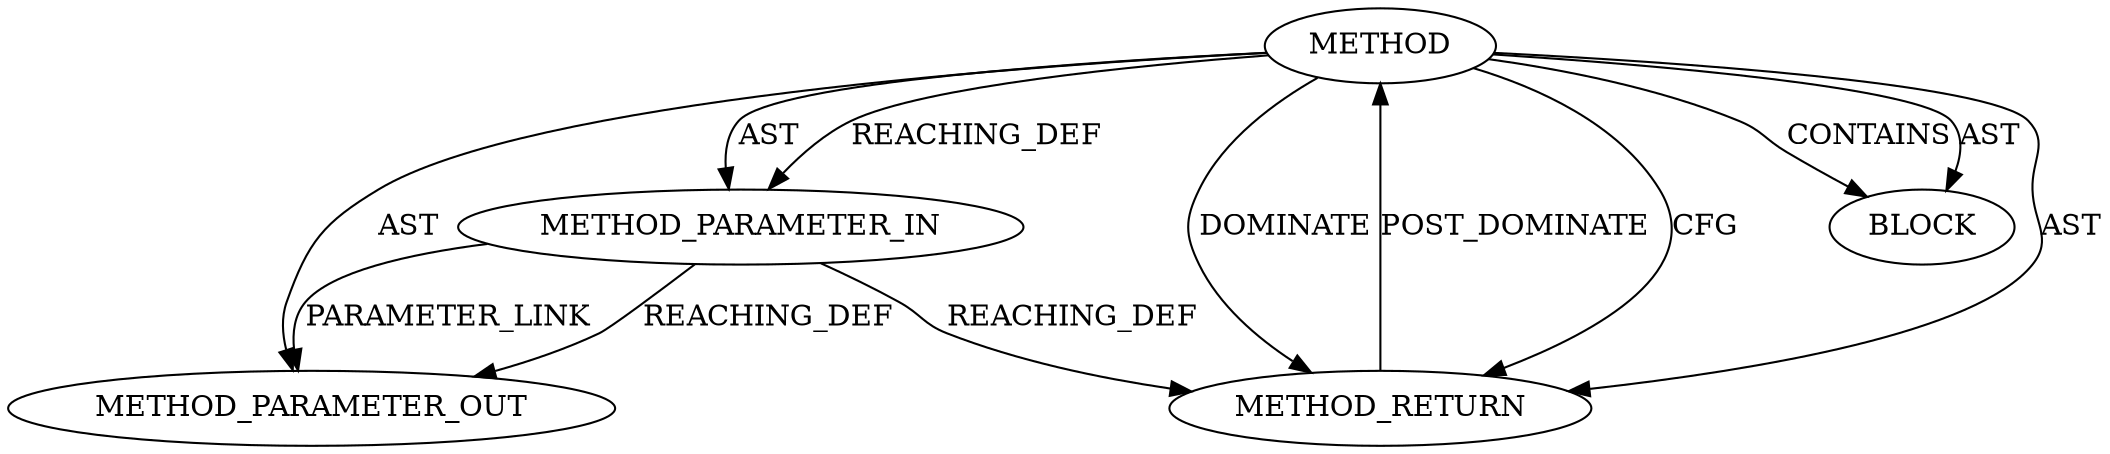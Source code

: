 digraph {
  12206 [label=METHOD AST_PARENT_TYPE="NAMESPACE_BLOCK" AST_PARENT_FULL_NAME="<global>" ORDER=0 CODE="<empty>" FULL_NAME="<operator>.postDecrement" IS_EXTERNAL=true FILENAME="<empty>" SIGNATURE="" NAME="<operator>.postDecrement"]
  12207 [label=METHOD_PARAMETER_IN ORDER=1 CODE="p1" IS_VARIADIC=false TYPE_FULL_NAME="ANY" EVALUATION_STRATEGY="BY_VALUE" INDEX=1 NAME="p1"]
  12209 [label=METHOD_RETURN ORDER=2 CODE="RET" TYPE_FULL_NAME="ANY" EVALUATION_STRATEGY="BY_VALUE"]
  13340 [label=METHOD_PARAMETER_OUT ORDER=1 CODE="p1" IS_VARIADIC=false TYPE_FULL_NAME="ANY" EVALUATION_STRATEGY="BY_VALUE" INDEX=1 NAME="p1"]
  12208 [label=BLOCK ORDER=1 ARGUMENT_INDEX=1 CODE="<empty>" TYPE_FULL_NAME="ANY"]
  12206 -> 13340 [label=AST ]
  12207 -> 13340 [label=REACHING_DEF VARIABLE="p1"]
  12206 -> 12207 [label=REACHING_DEF VARIABLE=""]
  12206 -> 12207 [label=AST ]
  12206 -> 12208 [label=CONTAINS ]
  12206 -> 12209 [label=CFG ]
  12206 -> 12208 [label=AST ]
  12207 -> 13340 [label=PARAMETER_LINK ]
  12206 -> 12209 [label=AST ]
  12209 -> 12206 [label=POST_DOMINATE ]
  12206 -> 12209 [label=DOMINATE ]
  12207 -> 12209 [label=REACHING_DEF VARIABLE="p1"]
}
